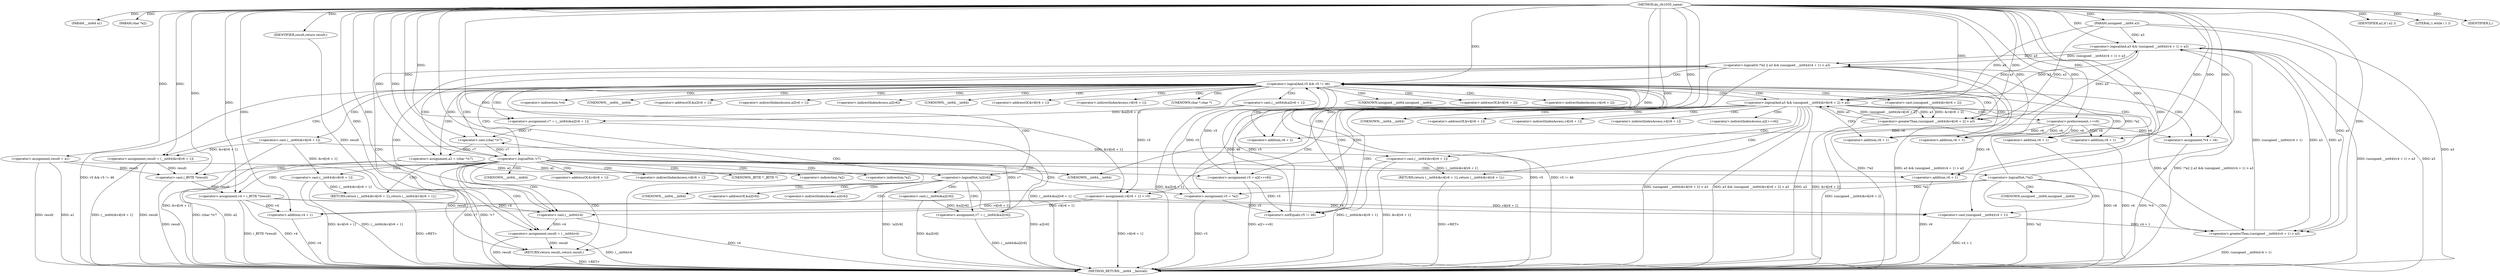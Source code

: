 digraph do_rfc1035_name {  
"1000106" [label = "(METHOD,do_rfc1035_name)" ]
"1000253" [label = "(METHOD_RETURN,__int64 __fastcall)" ]
"1000107" [label = "(PARAM,__int64 a1)" ]
"1000108" [label = "(PARAM,char *a2)" ]
"1000109" [label = "(PARAM,unsigned __int64 a3)" ]
"1000116" [label = "(<operator>.assignment,result = a1)" ]
"1000120" [label = "(IDENTIFIER,a2,if ( a2 ))" ]
"1000123" [label = "(LITERAL,1,while ( 1 ))" ]
"1000125" [label = "(<operator>.assignment,v4 = (_BYTE *)result)" ]
"1000127" [label = "(<operator>.cast,(_BYTE *)result)" ]
"1000130" [label = "(<operator>.assignment,v5 = *a2)" ]
"1000135" [label = "(<operator>.logicalOr,!*a2 || a3 && (unsigned __int64)(v4 + 1) > a3)" ]
"1000136" [label = "(<operator>.logicalNot,!*a2)" ]
"1000139" [label = "(<operator>.logicalAnd,a3 && (unsigned __int64)(v4 + 1) > a3)" ]
"1000141" [label = "(<operator>.greaterThan,(unsigned __int64)(v4 + 1) > a3)" ]
"1000142" [label = "(<operator>.cast,(unsigned __int64)(v4 + 1))" ]
"1000144" [label = "(<operator>.addition,v4 + 1)" ]
"1000149" [label = "(IDENTIFIER,L,)" ]
"1000151" [label = "(<operator>.logicalAnd,v5 && v5 != 46)" ]
"1000153" [label = "(<operator>.notEquals,v5 != 46)" ]
"1000158" [label = "(<operator>.logicalAnd,a3 && (unsigned __int64)&v4[v6 + 2] > a3)" ]
"1000160" [label = "(<operator>.greaterThan,(unsigned __int64)&v4[v6 + 2] > a3)" ]
"1000161" [label = "(<operator>.cast,(unsigned __int64)&v4[v6 + 2])" ]
"1000166" [label = "(<operator>.addition,v6 + 2)" ]
"1000170" [label = "(RETURN,return (__int64)&v4[v6 + 1];,return (__int64)&v4[v6 + 1];)" ]
"1000171" [label = "(<operator>.cast,(__int64)&v4[v6 + 1])" ]
"1000176" [label = "(<operator>.addition,v6 + 1)" ]
"1000179" [label = "(<operator>.assignment,v4[v6 + 1] = v5)" ]
"1000182" [label = "(<operator>.addition,v6 + 1)" ]
"1000186" [label = "(<operator>.assignment,v5 = a2[++v6])" ]
"1000190" [label = "(<operator>.preIncrement,++v6)" ]
"1000192" [label = "(<operator>.assignment,*v4 = v6)" ]
"1000196" [label = "(<operator>.assignment,v7 = (__int64)&a2[v6 + 1])" ]
"1000198" [label = "(<operator>.cast,(__int64)&a2[v6 + 1])" ]
"1000203" [label = "(<operator>.addition,v6 + 1)" ]
"1000207" [label = "(<operator>.logicalNot,!a2[v6])" ]
"1000211" [label = "(<operator>.assignment,v7 = (__int64)&a2[v6])" ]
"1000213" [label = "(<operator>.cast,(__int64)&a2[v6])" ]
"1000219" [label = "(<operator>.assignment,result = (__int64)&v4[v6 + 1])" ]
"1000221" [label = "(<operator>.cast,(__int64)&v4[v6 + 1])" ]
"1000226" [label = "(<operator>.addition,v6 + 1)" ]
"1000229" [label = "(<operator>.assignment,a2 = (char *)v7)" ]
"1000231" [label = "(<operator>.cast,(char *)v7)" ]
"1000235" [label = "(<operator>.logicalNot,!v7)" ]
"1000237" [label = "(RETURN,return (__int64)&v4[v6 + 1];,return (__int64)&v4[v6 + 1];)" ]
"1000238" [label = "(<operator>.cast,(__int64)&v4[v6 + 1])" ]
"1000243" [label = "(<operator>.addition,v6 + 1)" ]
"1000246" [label = "(<operator>.assignment,result = (__int64)v4)" ]
"1000248" [label = "(<operator>.cast,(__int64)v4)" ]
"1000251" [label = "(RETURN,return result;,return result;)" ]
"1000252" [label = "(IDENTIFIER,result,return result;)" ]
"1000128" [label = "(UNKNOWN,_BYTE *,_BYTE *)" ]
"1000132" [label = "(<operator>.indirection,*a2)" ]
"1000137" [label = "(<operator>.indirection,*a2)" ]
"1000143" [label = "(UNKNOWN,unsigned __int64,unsigned __int64)" ]
"1000162" [label = "(UNKNOWN,unsigned __int64,unsigned __int64)" ]
"1000163" [label = "(<operator>.addressOf,&v4[v6 + 2])" ]
"1000164" [label = "(<operator>.indirectIndexAccess,v4[v6 + 2])" ]
"1000172" [label = "(UNKNOWN,__int64,__int64)" ]
"1000173" [label = "(<operator>.addressOf,&v4[v6 + 1])" ]
"1000174" [label = "(<operator>.indirectIndexAccess,v4[v6 + 1])" ]
"1000180" [label = "(<operator>.indirectIndexAccess,v4[v6 + 1])" ]
"1000188" [label = "(<operator>.indirectIndexAccess,a2[++v6])" ]
"1000193" [label = "(<operator>.indirection,*v4)" ]
"1000199" [label = "(UNKNOWN,__int64,__int64)" ]
"1000200" [label = "(<operator>.addressOf,&a2[v6 + 1])" ]
"1000201" [label = "(<operator>.indirectIndexAccess,a2[v6 + 1])" ]
"1000208" [label = "(<operator>.indirectIndexAccess,a2[v6])" ]
"1000214" [label = "(UNKNOWN,__int64,__int64)" ]
"1000215" [label = "(<operator>.addressOf,&a2[v6])" ]
"1000216" [label = "(<operator>.indirectIndexAccess,a2[v6])" ]
"1000222" [label = "(UNKNOWN,__int64,__int64)" ]
"1000223" [label = "(<operator>.addressOf,&v4[v6 + 1])" ]
"1000224" [label = "(<operator>.indirectIndexAccess,v4[v6 + 1])" ]
"1000232" [label = "(UNKNOWN,char *,char *)" ]
"1000239" [label = "(UNKNOWN,__int64,__int64)" ]
"1000240" [label = "(<operator>.addressOf,&v4[v6 + 1])" ]
"1000241" [label = "(<operator>.indirectIndexAccess,v4[v6 + 1])" ]
"1000249" [label = "(UNKNOWN,__int64,__int64)" ]
  "1000251" -> "1000253"  [ label = "DDG: <RET>"] 
  "1000170" -> "1000253"  [ label = "DDG: <RET>"] 
  "1000198" -> "1000253"  [ label = "DDG: &a2[v6 + 1]"] 
  "1000179" -> "1000253"  [ label = "DDG: v4[v6 + 1]"] 
  "1000235" -> "1000253"  [ label = "DDG: v7"] 
  "1000246" -> "1000253"  [ label = "DDG: (__int64)v4"] 
  "1000158" -> "1000253"  [ label = "DDG: (unsigned __int64)&v4[v6 + 2] > a3"] 
  "1000238" -> "1000253"  [ label = "DDG: &v4[v6 + 1]"] 
  "1000142" -> "1000253"  [ label = "DDG: v4 + 1"] 
  "1000135" -> "1000253"  [ label = "DDG: !*a2"] 
  "1000160" -> "1000253"  [ label = "DDG: (unsigned __int64)&v4[v6 + 2]"] 
  "1000116" -> "1000253"  [ label = "DDG: result"] 
  "1000135" -> "1000253"  [ label = "DDG: a3 && (unsigned __int64)(v4 + 1) > a3"] 
  "1000125" -> "1000253"  [ label = "DDG: (_BYTE *)result"] 
  "1000161" -> "1000253"  [ label = "DDG: &v4[v6 + 2]"] 
  "1000109" -> "1000253"  [ label = "DDG: a3"] 
  "1000221" -> "1000253"  [ label = "DDG: &v4[v6 + 1]"] 
  "1000243" -> "1000253"  [ label = "DDG: v6"] 
  "1000116" -> "1000253"  [ label = "DDG: a1"] 
  "1000141" -> "1000253"  [ label = "DDG: (unsigned __int64)(v4 + 1)"] 
  "1000211" -> "1000253"  [ label = "DDG: (__int64)&a2[v6]"] 
  "1000229" -> "1000253"  [ label = "DDG: a2"] 
  "1000219" -> "1000253"  [ label = "DDG: (__int64)&v4[v6 + 1]"] 
  "1000151" -> "1000253"  [ label = "DDG: v5"] 
  "1000136" -> "1000253"  [ label = "DDG: *a2"] 
  "1000219" -> "1000253"  [ label = "DDG: result"] 
  "1000248" -> "1000253"  [ label = "DDG: v4"] 
  "1000226" -> "1000253"  [ label = "DDG: v6"] 
  "1000151" -> "1000253"  [ label = "DDG: v5 != 46"] 
  "1000158" -> "1000253"  [ label = "DDG: a3 && (unsigned __int64)&v4[v6 + 2] > a3"] 
  "1000246" -> "1000253"  [ label = "DDG: result"] 
  "1000213" -> "1000253"  [ label = "DDG: &a2[v6]"] 
  "1000158" -> "1000253"  [ label = "DDG: a3"] 
  "1000207" -> "1000253"  [ label = "DDG: !a2[v6]"] 
  "1000192" -> "1000253"  [ label = "DDG: *v4"] 
  "1000130" -> "1000253"  [ label = "DDG: v5"] 
  "1000229" -> "1000253"  [ label = "DDG: (char *)v7"] 
  "1000196" -> "1000253"  [ label = "DDG: (__int64)&a2[v6 + 1]"] 
  "1000171" -> "1000253"  [ label = "DDG: (__int64)&v4[v6 + 1]"] 
  "1000186" -> "1000253"  [ label = "DDG: a2[++v6]"] 
  "1000207" -> "1000253"  [ label = "DDG: a2[v6]"] 
  "1000135" -> "1000253"  [ label = "DDG: !*a2 || a3 && (unsigned __int64)(v4 + 1) > a3"] 
  "1000139" -> "1000253"  [ label = "DDG: (unsigned __int64)(v4 + 1) > a3"] 
  "1000125" -> "1000253"  [ label = "DDG: v4"] 
  "1000176" -> "1000253"  [ label = "DDG: v6"] 
  "1000139" -> "1000253"  [ label = "DDG: a3"] 
  "1000144" -> "1000253"  [ label = "DDG: v4"] 
  "1000171" -> "1000253"  [ label = "DDG: &v4[v6 + 1]"] 
  "1000127" -> "1000253"  [ label = "DDG: result"] 
  "1000238" -> "1000253"  [ label = "DDG: (__int64)&v4[v6 + 1]"] 
  "1000235" -> "1000253"  [ label = "DDG: !v7"] 
  "1000151" -> "1000253"  [ label = "DDG: v5 && v5 != 46"] 
  "1000237" -> "1000253"  [ label = "DDG: <RET>"] 
  "1000106" -> "1000107"  [ label = "DDG: "] 
  "1000106" -> "1000108"  [ label = "DDG: "] 
  "1000106" -> "1000109"  [ label = "DDG: "] 
  "1000106" -> "1000116"  [ label = "DDG: "] 
  "1000106" -> "1000120"  [ label = "DDG: "] 
  "1000106" -> "1000123"  [ label = "DDG: "] 
  "1000127" -> "1000125"  [ label = "DDG: result"] 
  "1000106" -> "1000125"  [ label = "DDG: "] 
  "1000116" -> "1000127"  [ label = "DDG: result"] 
  "1000219" -> "1000127"  [ label = "DDG: result"] 
  "1000106" -> "1000127"  [ label = "DDG: "] 
  "1000136" -> "1000130"  [ label = "DDG: *a2"] 
  "1000106" -> "1000130"  [ label = "DDG: "] 
  "1000136" -> "1000135"  [ label = "DDG: *a2"] 
  "1000139" -> "1000135"  [ label = "DDG: a3"] 
  "1000139" -> "1000135"  [ label = "DDG: (unsigned __int64)(v4 + 1) > a3"] 
  "1000141" -> "1000139"  [ label = "DDG: a3"] 
  "1000158" -> "1000139"  [ label = "DDG: a3"] 
  "1000109" -> "1000139"  [ label = "DDG: a3"] 
  "1000106" -> "1000139"  [ label = "DDG: "] 
  "1000141" -> "1000139"  [ label = "DDG: (unsigned __int64)(v4 + 1)"] 
  "1000142" -> "1000141"  [ label = "DDG: v4 + 1"] 
  "1000179" -> "1000142"  [ label = "DDG: v4[v6 + 1]"] 
  "1000125" -> "1000142"  [ label = "DDG: v4"] 
  "1000106" -> "1000142"  [ label = "DDG: "] 
  "1000179" -> "1000144"  [ label = "DDG: v4[v6 + 1]"] 
  "1000125" -> "1000144"  [ label = "DDG: v4"] 
  "1000106" -> "1000144"  [ label = "DDG: "] 
  "1000158" -> "1000141"  [ label = "DDG: a3"] 
  "1000139" -> "1000141"  [ label = "DDG: a3"] 
  "1000109" -> "1000141"  [ label = "DDG: a3"] 
  "1000106" -> "1000141"  [ label = "DDG: "] 
  "1000106" -> "1000149"  [ label = "DDG: "] 
  "1000130" -> "1000151"  [ label = "DDG: v5"] 
  "1000186" -> "1000151"  [ label = "DDG: v5"] 
  "1000153" -> "1000151"  [ label = "DDG: v5"] 
  "1000106" -> "1000151"  [ label = "DDG: "] 
  "1000153" -> "1000151"  [ label = "DDG: 46"] 
  "1000130" -> "1000153"  [ label = "DDG: v5"] 
  "1000186" -> "1000153"  [ label = "DDG: v5"] 
  "1000106" -> "1000153"  [ label = "DDG: "] 
  "1000160" -> "1000158"  [ label = "DDG: a3"] 
  "1000139" -> "1000158"  [ label = "DDG: a3"] 
  "1000109" -> "1000158"  [ label = "DDG: a3"] 
  "1000106" -> "1000158"  [ label = "DDG: "] 
  "1000160" -> "1000158"  [ label = "DDG: (unsigned __int64)&v4[v6 + 2]"] 
  "1000161" -> "1000160"  [ label = "DDG: &v4[v6 + 2]"] 
  "1000190" -> "1000166"  [ label = "DDG: v6"] 
  "1000106" -> "1000166"  [ label = "DDG: "] 
  "1000158" -> "1000160"  [ label = "DDG: a3"] 
  "1000139" -> "1000160"  [ label = "DDG: a3"] 
  "1000109" -> "1000160"  [ label = "DDG: a3"] 
  "1000106" -> "1000160"  [ label = "DDG: "] 
  "1000171" -> "1000170"  [ label = "DDG: (__int64)&v4[v6 + 1]"] 
  "1000221" -> "1000171"  [ label = "DDG: &v4[v6 + 1]"] 
  "1000190" -> "1000176"  [ label = "DDG: v6"] 
  "1000106" -> "1000176"  [ label = "DDG: "] 
  "1000151" -> "1000179"  [ label = "DDG: v5"] 
  "1000106" -> "1000179"  [ label = "DDG: "] 
  "1000190" -> "1000182"  [ label = "DDG: v6"] 
  "1000106" -> "1000182"  [ label = "DDG: "] 
  "1000229" -> "1000186"  [ label = "DDG: a2"] 
  "1000106" -> "1000186"  [ label = "DDG: "] 
  "1000106" -> "1000190"  [ label = "DDG: "] 
  "1000190" -> "1000192"  [ label = "DDG: v6"] 
  "1000106" -> "1000192"  [ label = "DDG: "] 
  "1000198" -> "1000196"  [ label = "DDG: &a2[v6 + 1]"] 
  "1000106" -> "1000196"  [ label = "DDG: "] 
  "1000106" -> "1000203"  [ label = "DDG: "] 
  "1000190" -> "1000203"  [ label = "DDG: v6"] 
  "1000229" -> "1000207"  [ label = "DDG: a2"] 
  "1000213" -> "1000211"  [ label = "DDG: &a2[v6]"] 
  "1000106" -> "1000211"  [ label = "DDG: "] 
  "1000221" -> "1000219"  [ label = "DDG: &v4[v6 + 1]"] 
  "1000106" -> "1000219"  [ label = "DDG: "] 
  "1000106" -> "1000226"  [ label = "DDG: "] 
  "1000190" -> "1000226"  [ label = "DDG: v6"] 
  "1000231" -> "1000229"  [ label = "DDG: v7"] 
  "1000106" -> "1000229"  [ label = "DDG: "] 
  "1000211" -> "1000231"  [ label = "DDG: v7"] 
  "1000196" -> "1000231"  [ label = "DDG: v7"] 
  "1000106" -> "1000231"  [ label = "DDG: "] 
  "1000231" -> "1000235"  [ label = "DDG: v7"] 
  "1000106" -> "1000235"  [ label = "DDG: "] 
  "1000238" -> "1000237"  [ label = "DDG: (__int64)&v4[v6 + 1]"] 
  "1000221" -> "1000238"  [ label = "DDG: &v4[v6 + 1]"] 
  "1000106" -> "1000243"  [ label = "DDG: "] 
  "1000190" -> "1000243"  [ label = "DDG: v6"] 
  "1000248" -> "1000246"  [ label = "DDG: v4"] 
  "1000106" -> "1000246"  [ label = "DDG: "] 
  "1000179" -> "1000248"  [ label = "DDG: v4[v6 + 1]"] 
  "1000125" -> "1000248"  [ label = "DDG: v4"] 
  "1000106" -> "1000248"  [ label = "DDG: "] 
  "1000252" -> "1000251"  [ label = "DDG: result"] 
  "1000116" -> "1000251"  [ label = "DDG: result"] 
  "1000246" -> "1000251"  [ label = "DDG: result"] 
  "1000106" -> "1000252"  [ label = "DDG: "] 
  "1000135" -> "1000251"  [ label = "CDG: "] 
  "1000135" -> "1000249"  [ label = "CDG: "] 
  "1000135" -> "1000248"  [ label = "CDG: "] 
  "1000135" -> "1000246"  [ label = "CDG: "] 
  "1000135" -> "1000151"  [ label = "CDG: "] 
  "1000135" -> "1000153"  [ label = "CDG: "] 
  "1000136" -> "1000139"  [ label = "CDG: "] 
  "1000136" -> "1000144"  [ label = "CDG: "] 
  "1000136" -> "1000143"  [ label = "CDG: "] 
  "1000136" -> "1000142"  [ label = "CDG: "] 
  "1000136" -> "1000141"  [ label = "CDG: "] 
  "1000151" -> "1000192"  [ label = "CDG: "] 
  "1000151" -> "1000208"  [ label = "CDG: "] 
  "1000151" -> "1000207"  [ label = "CDG: "] 
  "1000151" -> "1000203"  [ label = "CDG: "] 
  "1000151" -> "1000201"  [ label = "CDG: "] 
  "1000151" -> "1000200"  [ label = "CDG: "] 
  "1000151" -> "1000199"  [ label = "CDG: "] 
  "1000151" -> "1000198"  [ label = "CDG: "] 
  "1000151" -> "1000196"  [ label = "CDG: "] 
  "1000151" -> "1000193"  [ label = "CDG: "] 
  "1000151" -> "1000224"  [ label = "CDG: "] 
  "1000151" -> "1000223"  [ label = "CDG: "] 
  "1000151" -> "1000222"  [ label = "CDG: "] 
  "1000151" -> "1000221"  [ label = "CDG: "] 
  "1000151" -> "1000219"  [ label = "CDG: "] 
  "1000151" -> "1000235"  [ label = "CDG: "] 
  "1000151" -> "1000232"  [ label = "CDG: "] 
  "1000151" -> "1000231"  [ label = "CDG: "] 
  "1000151" -> "1000229"  [ label = "CDG: "] 
  "1000151" -> "1000226"  [ label = "CDG: "] 
  "1000151" -> "1000158"  [ label = "CDG: "] 
  "1000151" -> "1000166"  [ label = "CDG: "] 
  "1000151" -> "1000164"  [ label = "CDG: "] 
  "1000151" -> "1000163"  [ label = "CDG: "] 
  "1000151" -> "1000162"  [ label = "CDG: "] 
  "1000151" -> "1000161"  [ label = "CDG: "] 
  "1000151" -> "1000160"  [ label = "CDG: "] 
  "1000158" -> "1000176"  [ label = "CDG: "] 
  "1000158" -> "1000174"  [ label = "CDG: "] 
  "1000158" -> "1000173"  [ label = "CDG: "] 
  "1000158" -> "1000172"  [ label = "CDG: "] 
  "1000158" -> "1000171"  [ label = "CDG: "] 
  "1000158" -> "1000170"  [ label = "CDG: "] 
  "1000158" -> "1000190"  [ label = "CDG: "] 
  "1000158" -> "1000188"  [ label = "CDG: "] 
  "1000158" -> "1000186"  [ label = "CDG: "] 
  "1000158" -> "1000182"  [ label = "CDG: "] 
  "1000158" -> "1000180"  [ label = "CDG: "] 
  "1000158" -> "1000179"  [ label = "CDG: "] 
  "1000158" -> "1000151"  [ label = "CDG: "] 
  "1000158" -> "1000153"  [ label = "CDG: "] 
  "1000207" -> "1000216"  [ label = "CDG: "] 
  "1000207" -> "1000215"  [ label = "CDG: "] 
  "1000207" -> "1000214"  [ label = "CDG: "] 
  "1000207" -> "1000213"  [ label = "CDG: "] 
  "1000207" -> "1000211"  [ label = "CDG: "] 
  "1000235" -> "1000240"  [ label = "CDG: "] 
  "1000235" -> "1000239"  [ label = "CDG: "] 
  "1000235" -> "1000238"  [ label = "CDG: "] 
  "1000235" -> "1000237"  [ label = "CDG: "] 
  "1000235" -> "1000243"  [ label = "CDG: "] 
  "1000235" -> "1000241"  [ label = "CDG: "] 
  "1000235" -> "1000251"  [ label = "CDG: "] 
  "1000235" -> "1000249"  [ label = "CDG: "] 
  "1000235" -> "1000248"  [ label = "CDG: "] 
  "1000235" -> "1000246"  [ label = "CDG: "] 
  "1000235" -> "1000128"  [ label = "CDG: "] 
  "1000235" -> "1000127"  [ label = "CDG: "] 
  "1000235" -> "1000125"  [ label = "CDG: "] 
  "1000235" -> "1000137"  [ label = "CDG: "] 
  "1000235" -> "1000136"  [ label = "CDG: "] 
  "1000235" -> "1000135"  [ label = "CDG: "] 
  "1000235" -> "1000132"  [ label = "CDG: "] 
  "1000235" -> "1000130"  [ label = "CDG: "] 
}
